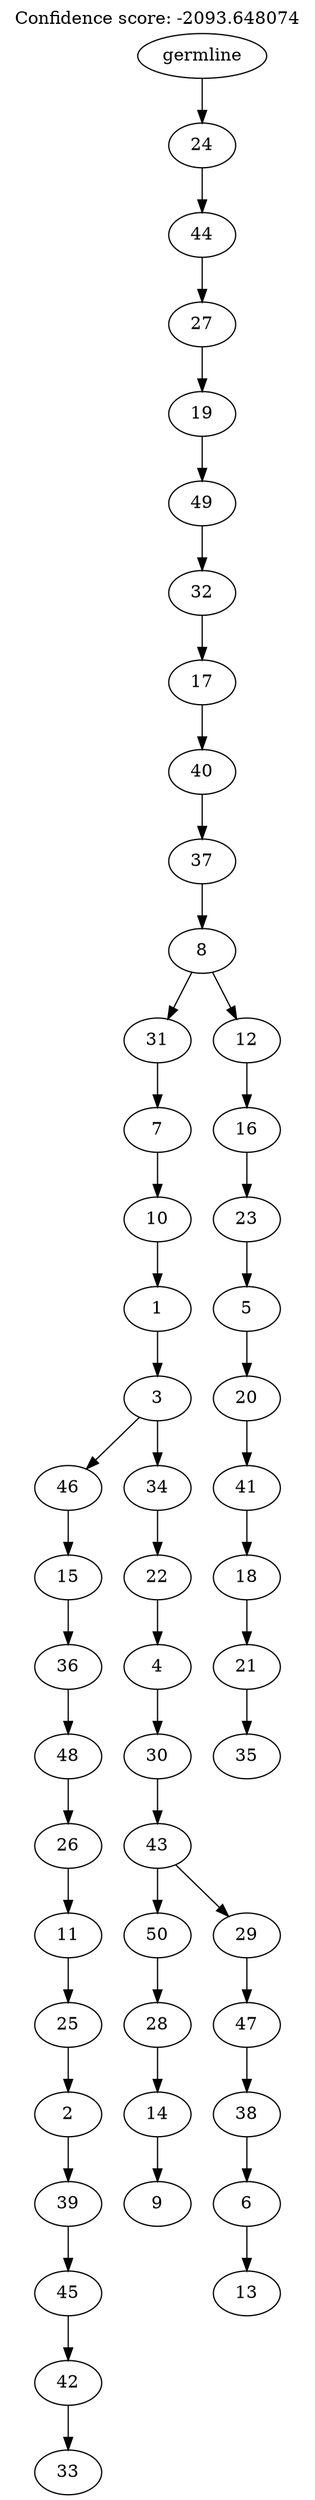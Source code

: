 digraph g {
	"49" -> "50";
	"50" [label="33"];
	"48" -> "49";
	"49" [label="42"];
	"47" -> "48";
	"48" [label="45"];
	"46" -> "47";
	"47" [label="39"];
	"45" -> "46";
	"46" [label="2"];
	"44" -> "45";
	"45" [label="25"];
	"43" -> "44";
	"44" [label="11"];
	"42" -> "43";
	"43" [label="26"];
	"41" -> "42";
	"42" [label="48"];
	"40" -> "41";
	"41" [label="36"];
	"39" -> "40";
	"40" [label="15"];
	"37" -> "38";
	"38" [label="9"];
	"36" -> "37";
	"37" [label="14"];
	"35" -> "36";
	"36" [label="28"];
	"33" -> "34";
	"34" [label="13"];
	"32" -> "33";
	"33" [label="6"];
	"31" -> "32";
	"32" [label="38"];
	"30" -> "31";
	"31" [label="47"];
	"29" -> "30";
	"30" [label="29"];
	"29" -> "35";
	"35" [label="50"];
	"28" -> "29";
	"29" [label="43"];
	"27" -> "28";
	"28" [label="30"];
	"26" -> "27";
	"27" [label="4"];
	"25" -> "26";
	"26" [label="22"];
	"24" -> "25";
	"25" [label="34"];
	"24" -> "39";
	"39" [label="46"];
	"23" -> "24";
	"24" [label="3"];
	"22" -> "23";
	"23" [label="1"];
	"21" -> "22";
	"22" [label="10"];
	"20" -> "21";
	"21" [label="7"];
	"18" -> "19";
	"19" [label="35"];
	"17" -> "18";
	"18" [label="21"];
	"16" -> "17";
	"17" [label="18"];
	"15" -> "16";
	"16" [label="41"];
	"14" -> "15";
	"15" [label="20"];
	"13" -> "14";
	"14" [label="5"];
	"12" -> "13";
	"13" [label="23"];
	"11" -> "12";
	"12" [label="16"];
	"10" -> "11";
	"11" [label="12"];
	"10" -> "20";
	"20" [label="31"];
	"9" -> "10";
	"10" [label="8"];
	"8" -> "9";
	"9" [label="37"];
	"7" -> "8";
	"8" [label="40"];
	"6" -> "7";
	"7" [label="17"];
	"5" -> "6";
	"6" [label="32"];
	"4" -> "5";
	"5" [label="49"];
	"3" -> "4";
	"4" [label="19"];
	"2" -> "3";
	"3" [label="27"];
	"1" -> "2";
	"2" [label="44"];
	"0" -> "1";
	"1" [label="24"];
	"0" [label="germline"];
	labelloc="t";
	label="Confidence score: -2093.648074";
}
